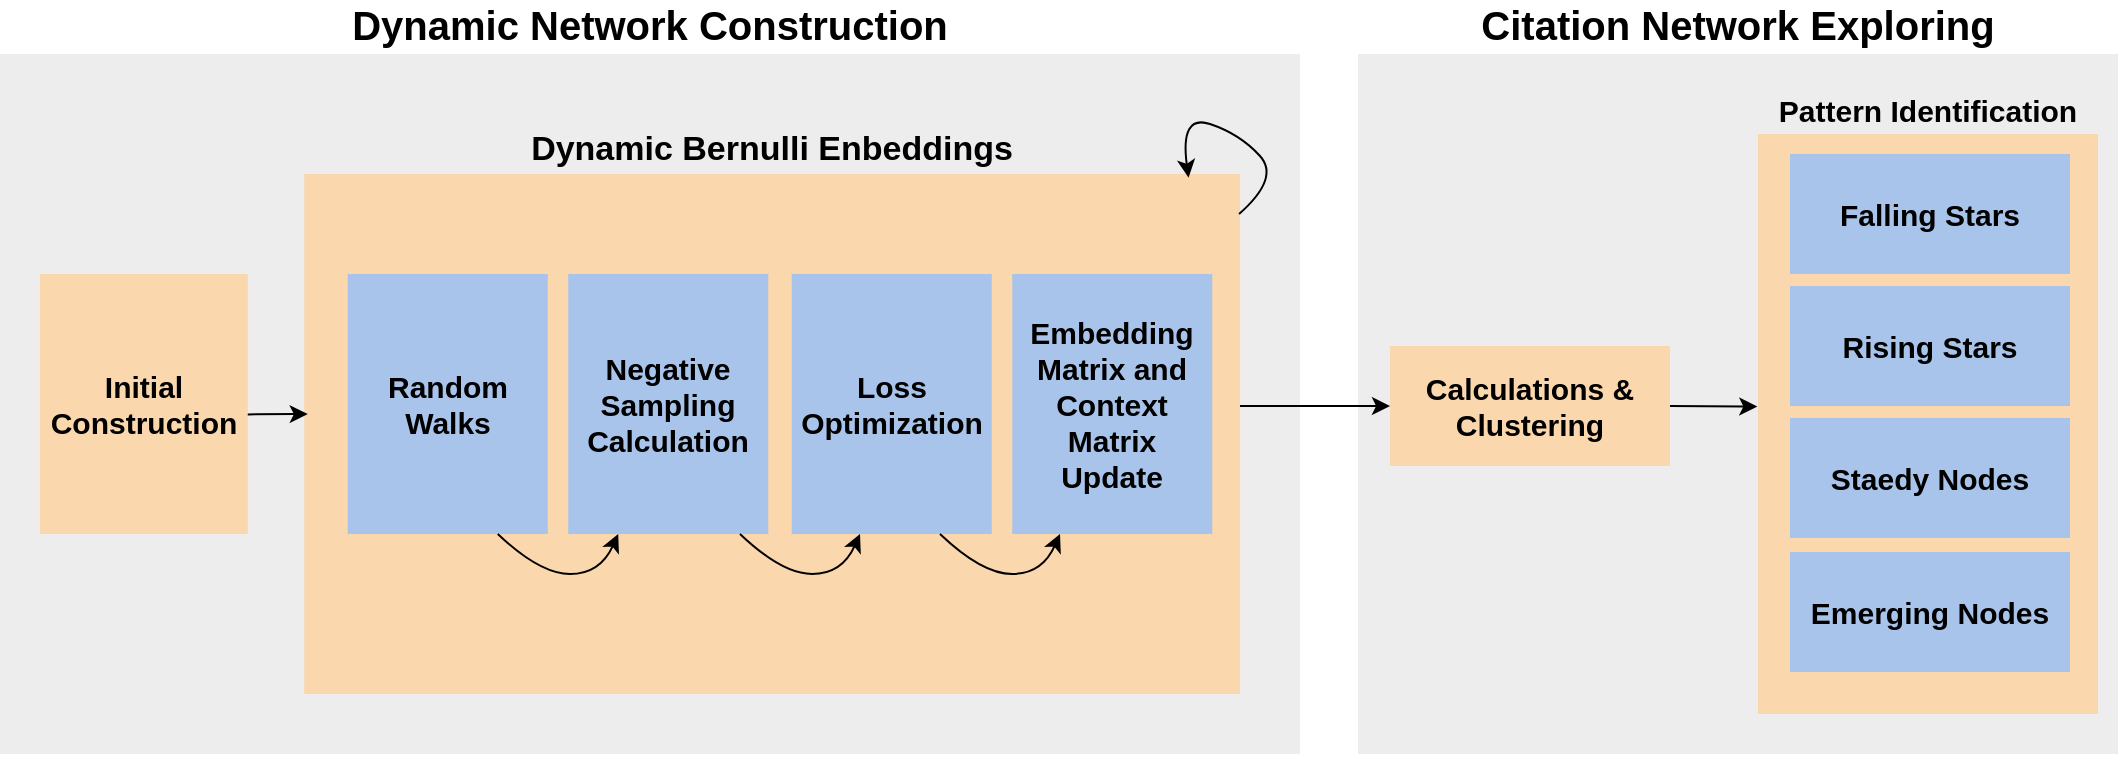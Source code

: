 <mxfile version="24.7.5">
  <diagram name="Page-1" id="m3Kgad-uBVj2aAU8IxAz">
    <mxGraphModel dx="1593" dy="929" grid="1" gridSize="10" guides="1" tooltips="1" connect="1" arrows="1" fold="1" page="1" pageScale="1" pageWidth="1169" pageHeight="827" math="0" shadow="0">
      <root>
        <mxCell id="0" />
        <mxCell id="1" parent="0" />
        <mxCell id="_XCqybRmd7cWEvjCYS1G-1" value="Dynamic Network Construction" style="rounded=0;whiteSpace=wrap;html=1;labelPosition=center;verticalLabelPosition=top;align=center;verticalAlign=bottom;fillColor=#EDEDED;strokeColor=none;fontSize=20;fontStyle=1" parent="1" vertex="1">
          <mxGeometry x="11" y="80" width="650" height="350" as="geometry" />
        </mxCell>
        <mxCell id="_XCqybRmd7cWEvjCYS1G-5" value="Dynamic Bernulli Enbeddings" style="rounded=0;whiteSpace=wrap;html=1;labelPosition=center;verticalLabelPosition=top;align=center;verticalAlign=bottom;fillColor=#FAD7AC;strokeColor=none;fontSize=17;fontStyle=1" parent="1" vertex="1">
          <mxGeometry x="163.12" y="140" width="467.88" height="260" as="geometry" />
        </mxCell>
        <mxCell id="_XCqybRmd7cWEvjCYS1G-2" value="Initial Construction" style="rounded=0;whiteSpace=wrap;html=1;fillColor=#fad7ac;strokeColor=none;fontSize=15;fontStyle=1" parent="1" vertex="1">
          <mxGeometry x="31" y="190" width="103.88" height="130" as="geometry" />
        </mxCell>
        <mxCell id="_XCqybRmd7cWEvjCYS1G-3" value="Random Walks" style="rounded=0;whiteSpace=wrap;html=1;fillColor=#A9C4EB;strokeColor=none;fontSize=15;fontStyle=1" parent="1" vertex="1">
          <mxGeometry x="184.88" y="190" width="100" height="130" as="geometry" />
        </mxCell>
        <mxCell id="_XCqybRmd7cWEvjCYS1G-4" value="Negative Sampling Calculation" style="rounded=0;whiteSpace=wrap;html=1;fillColor=#A9C4EB;strokeColor=none;fontSize=15;fontStyle=1" parent="1" vertex="1">
          <mxGeometry x="295.12" y="190" width="100" height="130" as="geometry" />
        </mxCell>
        <mxCell id="_XCqybRmd7cWEvjCYS1G-17" value="Loss Optimization" style="rounded=0;whiteSpace=wrap;html=1;fillColor=#A9C4EB;strokeColor=none;fontSize=15;fontStyle=1" parent="1" vertex="1">
          <mxGeometry x="406.88" y="190" width="100" height="130" as="geometry" />
        </mxCell>
        <mxCell id="_XCqybRmd7cWEvjCYS1G-18" value="Embedding Matrix and Context Matrix Update" style="rounded=0;whiteSpace=wrap;html=1;fillColor=#A9C4EB;strokeColor=none;fontSize=15;fontStyle=1" parent="1" vertex="1">
          <mxGeometry x="517.12" y="190" width="100" height="130" as="geometry" />
        </mxCell>
        <mxCell id="_XCqybRmd7cWEvjCYS1G-19" value="" style="endArrow=classic;html=1;rounded=0;exitX=1;exitY=0.54;exitDx=0;exitDy=0;exitPerimeter=0;fontStyle=1" parent="1" source="_XCqybRmd7cWEvjCYS1G-2" edge="1">
          <mxGeometry width="50" height="50" relative="1" as="geometry">
            <mxPoint x="103.12" y="260.01" as="sourcePoint" />
            <mxPoint x="164.88" y="260" as="targetPoint" />
          </mxGeometry>
        </mxCell>
        <mxCell id="_XCqybRmd7cWEvjCYS1G-20" value="&lt;span lang=&quot;EN-US&quot; style=&quot;font-size:12.0pt;mso-bidi-font-size:11.0pt;line-height:107%;&lt;br/&gt;font-family:&amp;quot;Times New Roman&amp;quot;,serif;mso-ascii-theme-font:major-bidi;mso-fareast-font-family:&lt;br/&gt;Calibri;mso-hansi-theme-font:major-bidi;mso-bidi-font-family:Calibri;&lt;br/&gt;mso-font-kerning:0pt;mso-ligatures:none;mso-ansi-language:EN-US;mso-fareast-language:&lt;br/&gt;#0C00;mso-bidi-language:AR-SA&quot;&gt;&lt;br&gt; &lt;br&gt; &lt;br&gt;  &lt;br&gt;  &lt;br&gt;  &lt;br&gt;  &lt;br&gt;  &lt;br&gt;  &lt;br&gt;  &lt;br&gt;  &lt;br&gt;  &lt;br&gt;  &lt;br&gt;  &lt;br&gt;  &lt;br&gt; &lt;br&gt; &lt;br&gt; &lt;br&gt;&lt;br&gt; &lt;br&gt;&lt;/span&gt;" style="edgeLabel;html=1;align=center;verticalAlign=middle;resizable=0;points=[];fontStyle=1" parent="_XCqybRmd7cWEvjCYS1G-19" vertex="1" connectable="0">
          <mxGeometry x="-0.033" y="-1" relative="1" as="geometry">
            <mxPoint as="offset" />
          </mxGeometry>
        </mxCell>
        <mxCell id="_XCqybRmd7cWEvjCYS1G-21" value="fixed Graphs" style="edgeLabel;html=1;align=center;verticalAlign=middle;resizable=0;points=[];fontColor=none;noLabel=1;fontStyle=1" parent="_XCqybRmd7cWEvjCYS1G-19" vertex="1" connectable="0">
          <mxGeometry x="-0.079" y="-1" relative="1" as="geometry">
            <mxPoint x="-2" y="19" as="offset" />
          </mxGeometry>
        </mxCell>
        <mxCell id="_XCqybRmd7cWEvjCYS1G-23" value="" style="curved=1;endArrow=classic;html=1;rounded=0;exitX=0.75;exitY=1;exitDx=0;exitDy=0;entryX=0.25;entryY=1;entryDx=0;entryDy=0;fontStyle=1" parent="1" source="_XCqybRmd7cWEvjCYS1G-3" target="_XCqybRmd7cWEvjCYS1G-4" edge="1">
          <mxGeometry width="50" height="50" relative="1" as="geometry">
            <mxPoint x="299.88" y="370" as="sourcePoint" />
            <mxPoint x="349.88" y="320" as="targetPoint" />
            <Array as="points">
              <mxPoint x="281" y="340" />
              <mxPoint x="311" y="340" />
            </Array>
          </mxGeometry>
        </mxCell>
        <mxCell id="_XCqybRmd7cWEvjCYS1G-26" value="Node Walks Sequences" style="edgeLabel;html=1;align=center;verticalAlign=middle;resizable=0;points=[];fontColor=none;noLabel=1;fontStyle=1" parent="_XCqybRmd7cWEvjCYS1G-23" vertex="1" connectable="0">
          <mxGeometry x="0.212" y="-1" relative="1" as="geometry">
            <mxPoint x="-5" y="9" as="offset" />
          </mxGeometry>
        </mxCell>
        <mxCell id="_XCqybRmd7cWEvjCYS1G-34" value="" style="curved=1;endArrow=classic;html=1;rounded=0;exitX=0.999;exitY=0.077;exitDx=0;exitDy=0;entryX=0.945;entryY=0.007;entryDx=0;entryDy=0;entryPerimeter=0;exitPerimeter=0;fontStyle=1" parent="1" source="_XCqybRmd7cWEvjCYS1G-5" target="_XCqybRmd7cWEvjCYS1G-5" edge="1">
          <mxGeometry width="50" height="50" relative="1" as="geometry">
            <mxPoint x="724.88" y="70" as="sourcePoint" />
            <mxPoint x="817.88" y="70" as="targetPoint" />
            <Array as="points">
              <mxPoint x="651" y="142" />
              <mxPoint x="631" y="120" />
              <mxPoint x="601" y="110" />
            </Array>
          </mxGeometry>
        </mxCell>
        <mxCell id="_XCqybRmd7cWEvjCYS1G-35" value="For each Graph" style="edgeLabel;html=1;align=center;verticalAlign=middle;resizable=0;points=[];fontColor=none;noLabel=1;fontStyle=1" parent="_XCqybRmd7cWEvjCYS1G-34" vertex="1" connectable="0">
          <mxGeometry x="-0.069" y="2" relative="1" as="geometry">
            <mxPoint x="-54" y="-30" as="offset" />
          </mxGeometry>
        </mxCell>
        <mxCell id="aIvFHVcaXOTLRcPzfTmv-1" value="Citation Network Exploring" style="rounded=0;whiteSpace=wrap;html=1;fillColor=#EDEDED;strokeColor=none;labelPosition=center;verticalLabelPosition=top;align=center;verticalAlign=bottom;fontSize=20;fontStyle=1" parent="1" vertex="1">
          <mxGeometry x="690" y="80" width="380" height="350" as="geometry" />
        </mxCell>
        <mxCell id="aIvFHVcaXOTLRcPzfTmv-12" value="Calculations &amp;amp; Clustering" style="rounded=0;whiteSpace=wrap;html=1;fillColor=#fad7ac;strokeColor=none;fontSize=15;fontStyle=1" parent="1" vertex="1">
          <mxGeometry x="706.0" y="226" width="140" height="60" as="geometry" />
        </mxCell>
        <mxCell id="aIvFHVcaXOTLRcPzfTmv-14" value="Pattern Identification" style="rounded=0;whiteSpace=wrap;html=1;labelPosition=center;verticalLabelPosition=top;align=center;verticalAlign=bottom;fillColor=#FAD7AC;strokeColor=none;fontSize=15;fontStyle=1" parent="1" vertex="1">
          <mxGeometry x="890" y="120" width="170" height="290" as="geometry" />
        </mxCell>
        <mxCell id="aIvFHVcaXOTLRcPzfTmv-4" value="Falling Stars" style="rounded=0;whiteSpace=wrap;html=1;fillColor=#A9C4EB;strokeColor=none;fontSize=15;fontStyle=1" parent="1" vertex="1">
          <mxGeometry x="906" y="130" width="140" height="60" as="geometry" />
        </mxCell>
        <mxCell id="aIvFHVcaXOTLRcPzfTmv-9" value="Rising Stars" style="rounded=0;whiteSpace=wrap;html=1;fillColor=#A9C4EB;strokeColor=none;fontSize=15;fontStyle=1" parent="1" vertex="1">
          <mxGeometry x="906" y="196" width="140" height="60" as="geometry" />
        </mxCell>
        <mxCell id="aIvFHVcaXOTLRcPzfTmv-10" value="Emerging Nodes" style="rounded=0;whiteSpace=wrap;html=1;fillColor=#A9C4EB;strokeColor=none;fontSize=15;fontStyle=1" parent="1" vertex="1">
          <mxGeometry x="906" y="329" width="140" height="60" as="geometry" />
        </mxCell>
        <mxCell id="aIvFHVcaXOTLRcPzfTmv-11" value="Staedy Nodes" style="rounded=0;whiteSpace=wrap;html=1;fillColor=#A9C4EB;strokeColor=none;fontSize=15;fontStyle=1" parent="1" vertex="1">
          <mxGeometry x="906" y="262" width="140" height="60" as="geometry" />
        </mxCell>
        <mxCell id="Iv0OzskZErppoTCdOxlv-1" value="" style="curved=1;endArrow=classic;html=1;rounded=0;exitX=0.75;exitY=1;exitDx=0;exitDy=0;entryX=0.25;entryY=1;entryDx=0;entryDy=0;fontStyle=1" edge="1" parent="1">
          <mxGeometry width="50" height="50" relative="1" as="geometry">
            <mxPoint x="381" y="320" as="sourcePoint" />
            <mxPoint x="441" y="320" as="targetPoint" />
            <Array as="points">
              <mxPoint x="402" y="340" />
              <mxPoint x="432" y="340" />
            </Array>
          </mxGeometry>
        </mxCell>
        <mxCell id="Iv0OzskZErppoTCdOxlv-2" value="Node Walks Sequences" style="edgeLabel;html=1;align=center;verticalAlign=middle;resizable=0;points=[];fontColor=none;noLabel=1;fontStyle=1" vertex="1" connectable="0" parent="Iv0OzskZErppoTCdOxlv-1">
          <mxGeometry x="0.212" y="-1" relative="1" as="geometry">
            <mxPoint x="-5" y="9" as="offset" />
          </mxGeometry>
        </mxCell>
        <mxCell id="Iv0OzskZErppoTCdOxlv-3" value="" style="curved=1;endArrow=classic;html=1;rounded=0;exitX=0.75;exitY=1;exitDx=0;exitDy=0;entryX=0.25;entryY=1;entryDx=0;entryDy=0;fontStyle=1" edge="1" parent="1">
          <mxGeometry width="50" height="50" relative="1" as="geometry">
            <mxPoint x="481" y="320" as="sourcePoint" />
            <mxPoint x="541" y="320" as="targetPoint" />
            <Array as="points">
              <mxPoint x="502" y="340" />
              <mxPoint x="532" y="340" />
            </Array>
          </mxGeometry>
        </mxCell>
        <mxCell id="Iv0OzskZErppoTCdOxlv-4" value="Node Walks Sequences" style="edgeLabel;html=1;align=center;verticalAlign=middle;resizable=0;points=[];fontColor=none;noLabel=1;fontStyle=1" vertex="1" connectable="0" parent="Iv0OzskZErppoTCdOxlv-3">
          <mxGeometry x="0.212" y="-1" relative="1" as="geometry">
            <mxPoint x="-5" y="9" as="offset" />
          </mxGeometry>
        </mxCell>
        <mxCell id="Iv0OzskZErppoTCdOxlv-7" value="" style="curved=1;endArrow=classic;html=1;rounded=0;exitX=0.962;exitY=1.002;exitDx=0;exitDy=0;entryX=0;entryY=0.5;entryDx=0;entryDy=0;fontStyle=1;exitPerimeter=0;fontSize=8;" edge="1" parent="1" target="aIvFHVcaXOTLRcPzfTmv-12">
          <mxGeometry width="50" height="50" relative="1" as="geometry">
            <mxPoint x="631" y="256.0" as="sourcePoint" />
            <mxPoint x="731.44" y="256.0" as="targetPoint" />
            <Array as="points" />
          </mxGeometry>
        </mxCell>
        <mxCell id="Iv0OzskZErppoTCdOxlv-8" value="Node Walks Sequences" style="edgeLabel;html=1;align=center;verticalAlign=middle;resizable=0;points=[];fontColor=none;noLabel=1;fontStyle=1" vertex="1" connectable="0" parent="Iv0OzskZErppoTCdOxlv-7">
          <mxGeometry x="0.212" y="-1" relative="1" as="geometry">
            <mxPoint x="-5" y="9" as="offset" />
          </mxGeometry>
        </mxCell>
        <mxCell id="Iv0OzskZErppoTCdOxlv-10" value="" style="endArrow=classic;html=1;rounded=0;exitX=1;exitY=0.54;exitDx=0;exitDy=0;exitPerimeter=0;fontStyle=1;entryX=-0.002;entryY=0.47;entryDx=0;entryDy=0;entryPerimeter=0;" edge="1" parent="1" target="aIvFHVcaXOTLRcPzfTmv-14">
          <mxGeometry width="50" height="50" relative="1" as="geometry">
            <mxPoint x="846" y="256" as="sourcePoint" />
            <mxPoint x="875.88" y="256" as="targetPoint" />
          </mxGeometry>
        </mxCell>
        <mxCell id="Iv0OzskZErppoTCdOxlv-11" value="&lt;span lang=&quot;EN-US&quot; style=&quot;font-size:12.0pt;mso-bidi-font-size:11.0pt;line-height:107%;&lt;br/&gt;font-family:&amp;quot;Times New Roman&amp;quot;,serif;mso-ascii-theme-font:major-bidi;mso-fareast-font-family:&lt;br/&gt;Calibri;mso-hansi-theme-font:major-bidi;mso-bidi-font-family:Calibri;&lt;br/&gt;mso-font-kerning:0pt;mso-ligatures:none;mso-ansi-language:EN-US;mso-fareast-language:&lt;br/&gt;#0C00;mso-bidi-language:AR-SA&quot;&gt;&lt;br&gt; &lt;br&gt; &lt;br&gt;  &lt;br&gt;  &lt;br&gt;  &lt;br&gt;  &lt;br&gt;  &lt;br&gt;  &lt;br&gt;  &lt;br&gt;  &lt;br&gt;  &lt;br&gt;  &lt;br&gt;  &lt;br&gt;  &lt;br&gt; &lt;br&gt; &lt;br&gt; &lt;br&gt;&lt;br&gt; &lt;br&gt;&lt;/span&gt;" style="edgeLabel;html=1;align=center;verticalAlign=middle;resizable=0;points=[];fontStyle=1" vertex="1" connectable="0" parent="Iv0OzskZErppoTCdOxlv-10">
          <mxGeometry x="-0.033" y="-1" relative="1" as="geometry">
            <mxPoint as="offset" />
          </mxGeometry>
        </mxCell>
        <mxCell id="Iv0OzskZErppoTCdOxlv-12" value="fixed Graphs" style="edgeLabel;html=1;align=center;verticalAlign=middle;resizable=0;points=[];fontColor=none;noLabel=1;fontStyle=1" vertex="1" connectable="0" parent="Iv0OzskZErppoTCdOxlv-10">
          <mxGeometry x="-0.079" y="-1" relative="1" as="geometry">
            <mxPoint x="-2" y="19" as="offset" />
          </mxGeometry>
        </mxCell>
      </root>
    </mxGraphModel>
  </diagram>
</mxfile>
